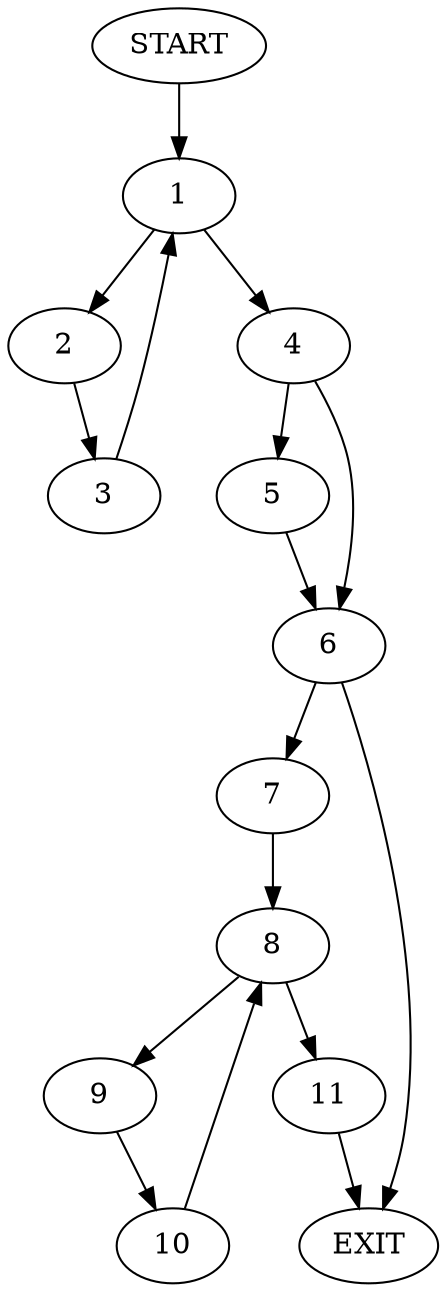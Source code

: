 digraph { 
0 [label="START"];
1;
2;
3;
4;
5;
6;
7;
8;
9;
10;
11;
12[label="EXIT"];
0 -> 1;
1 -> 2;
1 -> 4;
2 -> 3;
3 -> 1;
4 -> 5;
4 -> 6;
5 -> 6;
6 -> 7;
6 -> 12;
7 -> 8;
8 -> 9;
8 -> 11;
9 -> 10;
10 -> 8;
11 -> 12;
}